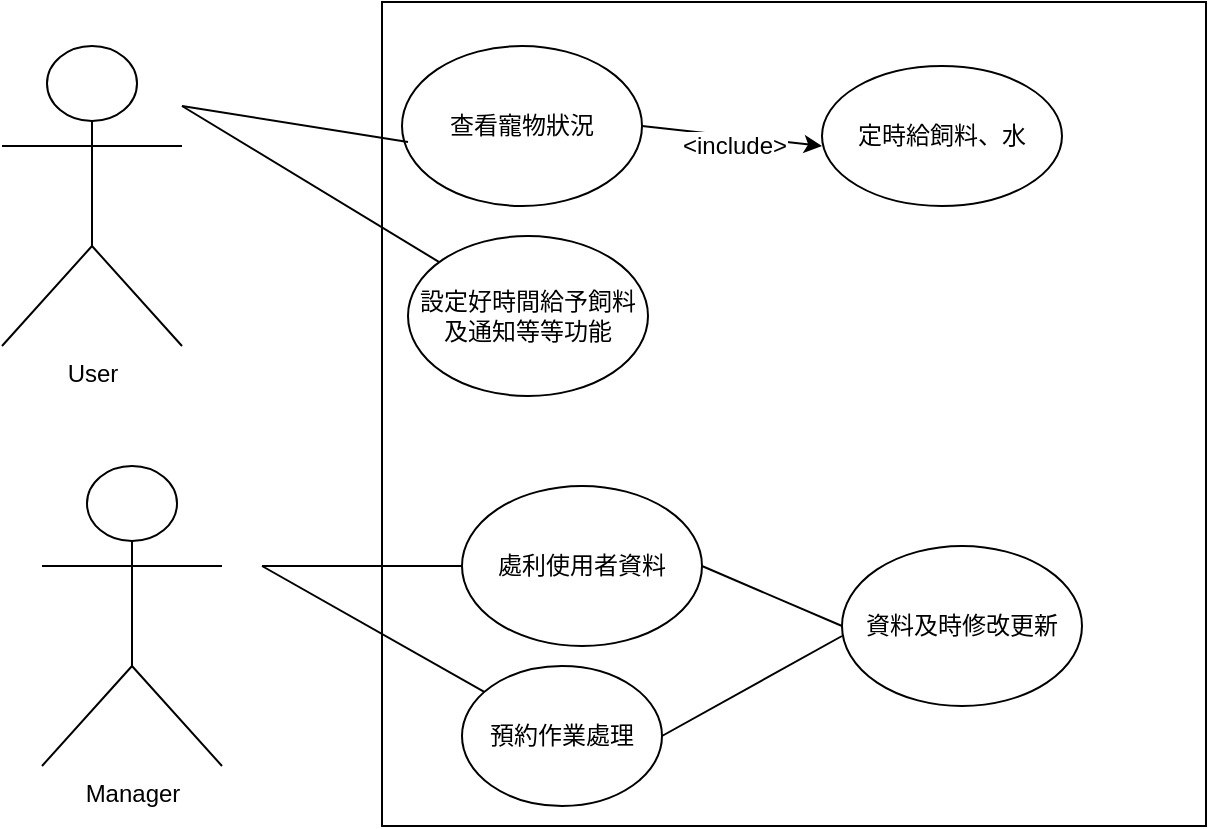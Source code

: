 <mxfile version="12.0.2" type="google" pages="1"><diagram id="NofI2WcbiB9vzsekvoU6" name="Page-1"><mxGraphModel dx="1319" dy="748" grid="1" gridSize="10" guides="1" tooltips="1" connect="1" arrows="1" fold="1" page="1" pageScale="1" pageWidth="827" pageHeight="1169" math="0" shadow="0"><root><mxCell id="0"/><mxCell id="1" parent="0"/><mxCell id="ZNziF_VBmgibDUTh9kcJ-1" value="Manager" style="shape=umlActor;verticalLabelPosition=bottom;labelBackgroundColor=#ffffff;verticalAlign=top;html=1;outlineConnect=0;" vertex="1" parent="1"><mxGeometry x="170" y="370" width="90" height="150" as="geometry"/></mxCell><mxCell id="ZNziF_VBmgibDUTh9kcJ-2" value="" style="whiteSpace=wrap;html=1;aspect=fixed;" vertex="1" parent="1"><mxGeometry x="340" y="138" width="412" height="412" as="geometry"/></mxCell><mxCell id="ZNziF_VBmgibDUTh9kcJ-3" value="查看寵物狀況" style="ellipse;whiteSpace=wrap;html=1;" vertex="1" parent="1"><mxGeometry x="350" y="160" width="120" height="80" as="geometry"/></mxCell><mxCell id="ZNziF_VBmgibDUTh9kcJ-4" value="" style="endArrow=none;html=1;entryX=0.025;entryY=0.6;entryDx=0;entryDy=0;entryPerimeter=0;" edge="1" parent="1" target="ZNziF_VBmgibDUTh9kcJ-3"><mxGeometry width="50" height="50" relative="1" as="geometry"><mxPoint x="240" y="190" as="sourcePoint"/><mxPoint x="305" y="180" as="targetPoint"/></mxGeometry></mxCell><mxCell id="ZNziF_VBmgibDUTh9kcJ-6" value="" style="endArrow=classic;html=1;exitX=1;exitY=0.5;exitDx=0;exitDy=0;" edge="1" parent="1" source="ZNziF_VBmgibDUTh9kcJ-3"><mxGeometry width="50" height="50" relative="1" as="geometry"><mxPoint x="480" y="200" as="sourcePoint"/><mxPoint x="560" y="210" as="targetPoint"/></mxGeometry></mxCell><mxCell id="ZNziF_VBmgibDUTh9kcJ-7" value="&amp;lt;include&amp;gt;" style="text;html=1;resizable=0;points=[];align=center;verticalAlign=middle;labelBackgroundColor=#ffffff;" vertex="1" connectable="0" parent="ZNziF_VBmgibDUTh9kcJ-6"><mxGeometry x="-0.418" y="-2" relative="1" as="geometry"><mxPoint x="19.5" y="5" as="offset"/></mxGeometry></mxCell><mxCell id="ZNziF_VBmgibDUTh9kcJ-8" value="定時給飼料、水" style="ellipse;whiteSpace=wrap;html=1;" vertex="1" parent="1"><mxGeometry x="560" y="170" width="120" height="70" as="geometry"/></mxCell><mxCell id="ZNziF_VBmgibDUTh9kcJ-17" value="" style="endArrow=none;html=1;" edge="1" parent="1" target="ZNziF_VBmgibDUTh9kcJ-18"><mxGeometry width="50" height="50" relative="1" as="geometry"><mxPoint x="240" y="190" as="sourcePoint"/><mxPoint x="360" y="285" as="targetPoint"/></mxGeometry></mxCell><mxCell id="ZNziF_VBmgibDUTh9kcJ-18" value="設定好時間給予飼料及通知等等功能" style="ellipse;whiteSpace=wrap;html=1;" vertex="1" parent="1"><mxGeometry x="353" y="255" width="120" height="80" as="geometry"/></mxCell><mxCell id="ZNziF_VBmgibDUTh9kcJ-19" value="User" style="shape=umlActor;verticalLabelPosition=bottom;labelBackgroundColor=#ffffff;verticalAlign=top;html=1;outlineConnect=0;" vertex="1" parent="1"><mxGeometry x="150" y="160" width="90" height="150" as="geometry"/></mxCell><mxCell id="ZNziF_VBmgibDUTh9kcJ-25" value="" style="endArrow=none;html=1;" edge="1" parent="1"><mxGeometry width="50" height="50" relative="1" as="geometry"><mxPoint x="280" y="420" as="sourcePoint"/><mxPoint x="380" y="420" as="targetPoint"/></mxGeometry></mxCell><mxCell id="ZNziF_VBmgibDUTh9kcJ-26" value="處利使用者資料" style="ellipse;whiteSpace=wrap;html=1;" vertex="1" parent="1"><mxGeometry x="380" y="380" width="120" height="80" as="geometry"/></mxCell><mxCell id="ZNziF_VBmgibDUTh9kcJ-27" value="" style="endArrow=none;html=1;" edge="1" parent="1" target="ZNziF_VBmgibDUTh9kcJ-28"><mxGeometry width="50" height="50" relative="1" as="geometry"><mxPoint x="280" y="420" as="sourcePoint"/><mxPoint x="380" y="500" as="targetPoint"/></mxGeometry></mxCell><mxCell id="ZNziF_VBmgibDUTh9kcJ-28" value="預約作業處理" style="ellipse;whiteSpace=wrap;html=1;" vertex="1" parent="1"><mxGeometry x="380" y="470" width="100" height="70" as="geometry"/></mxCell><mxCell id="ZNziF_VBmgibDUTh9kcJ-29" value="" style="endArrow=none;html=1;entryX=0;entryY=0.5;entryDx=0;entryDy=0;" edge="1" parent="1" target="ZNziF_VBmgibDUTh9kcJ-31"><mxGeometry width="50" height="50" relative="1" as="geometry"><mxPoint x="500" y="420" as="sourcePoint"/><mxPoint x="560" y="420" as="targetPoint"/></mxGeometry></mxCell><mxCell id="ZNziF_VBmgibDUTh9kcJ-30" value="" style="endArrow=none;html=1;exitX=1;exitY=0.5;exitDx=0;exitDy=0;" edge="1" parent="1" source="ZNziF_VBmgibDUTh9kcJ-28"><mxGeometry width="50" height="50" relative="1" as="geometry"><mxPoint x="506" y="505" as="sourcePoint"/><mxPoint x="570" y="455" as="targetPoint"/></mxGeometry></mxCell><mxCell id="ZNziF_VBmgibDUTh9kcJ-31" value="資料及時修改更新" style="ellipse;whiteSpace=wrap;html=1;" vertex="1" parent="1"><mxGeometry x="570" y="410" width="120" height="80" as="geometry"/></mxCell></root></mxGraphModel></diagram></mxfile>